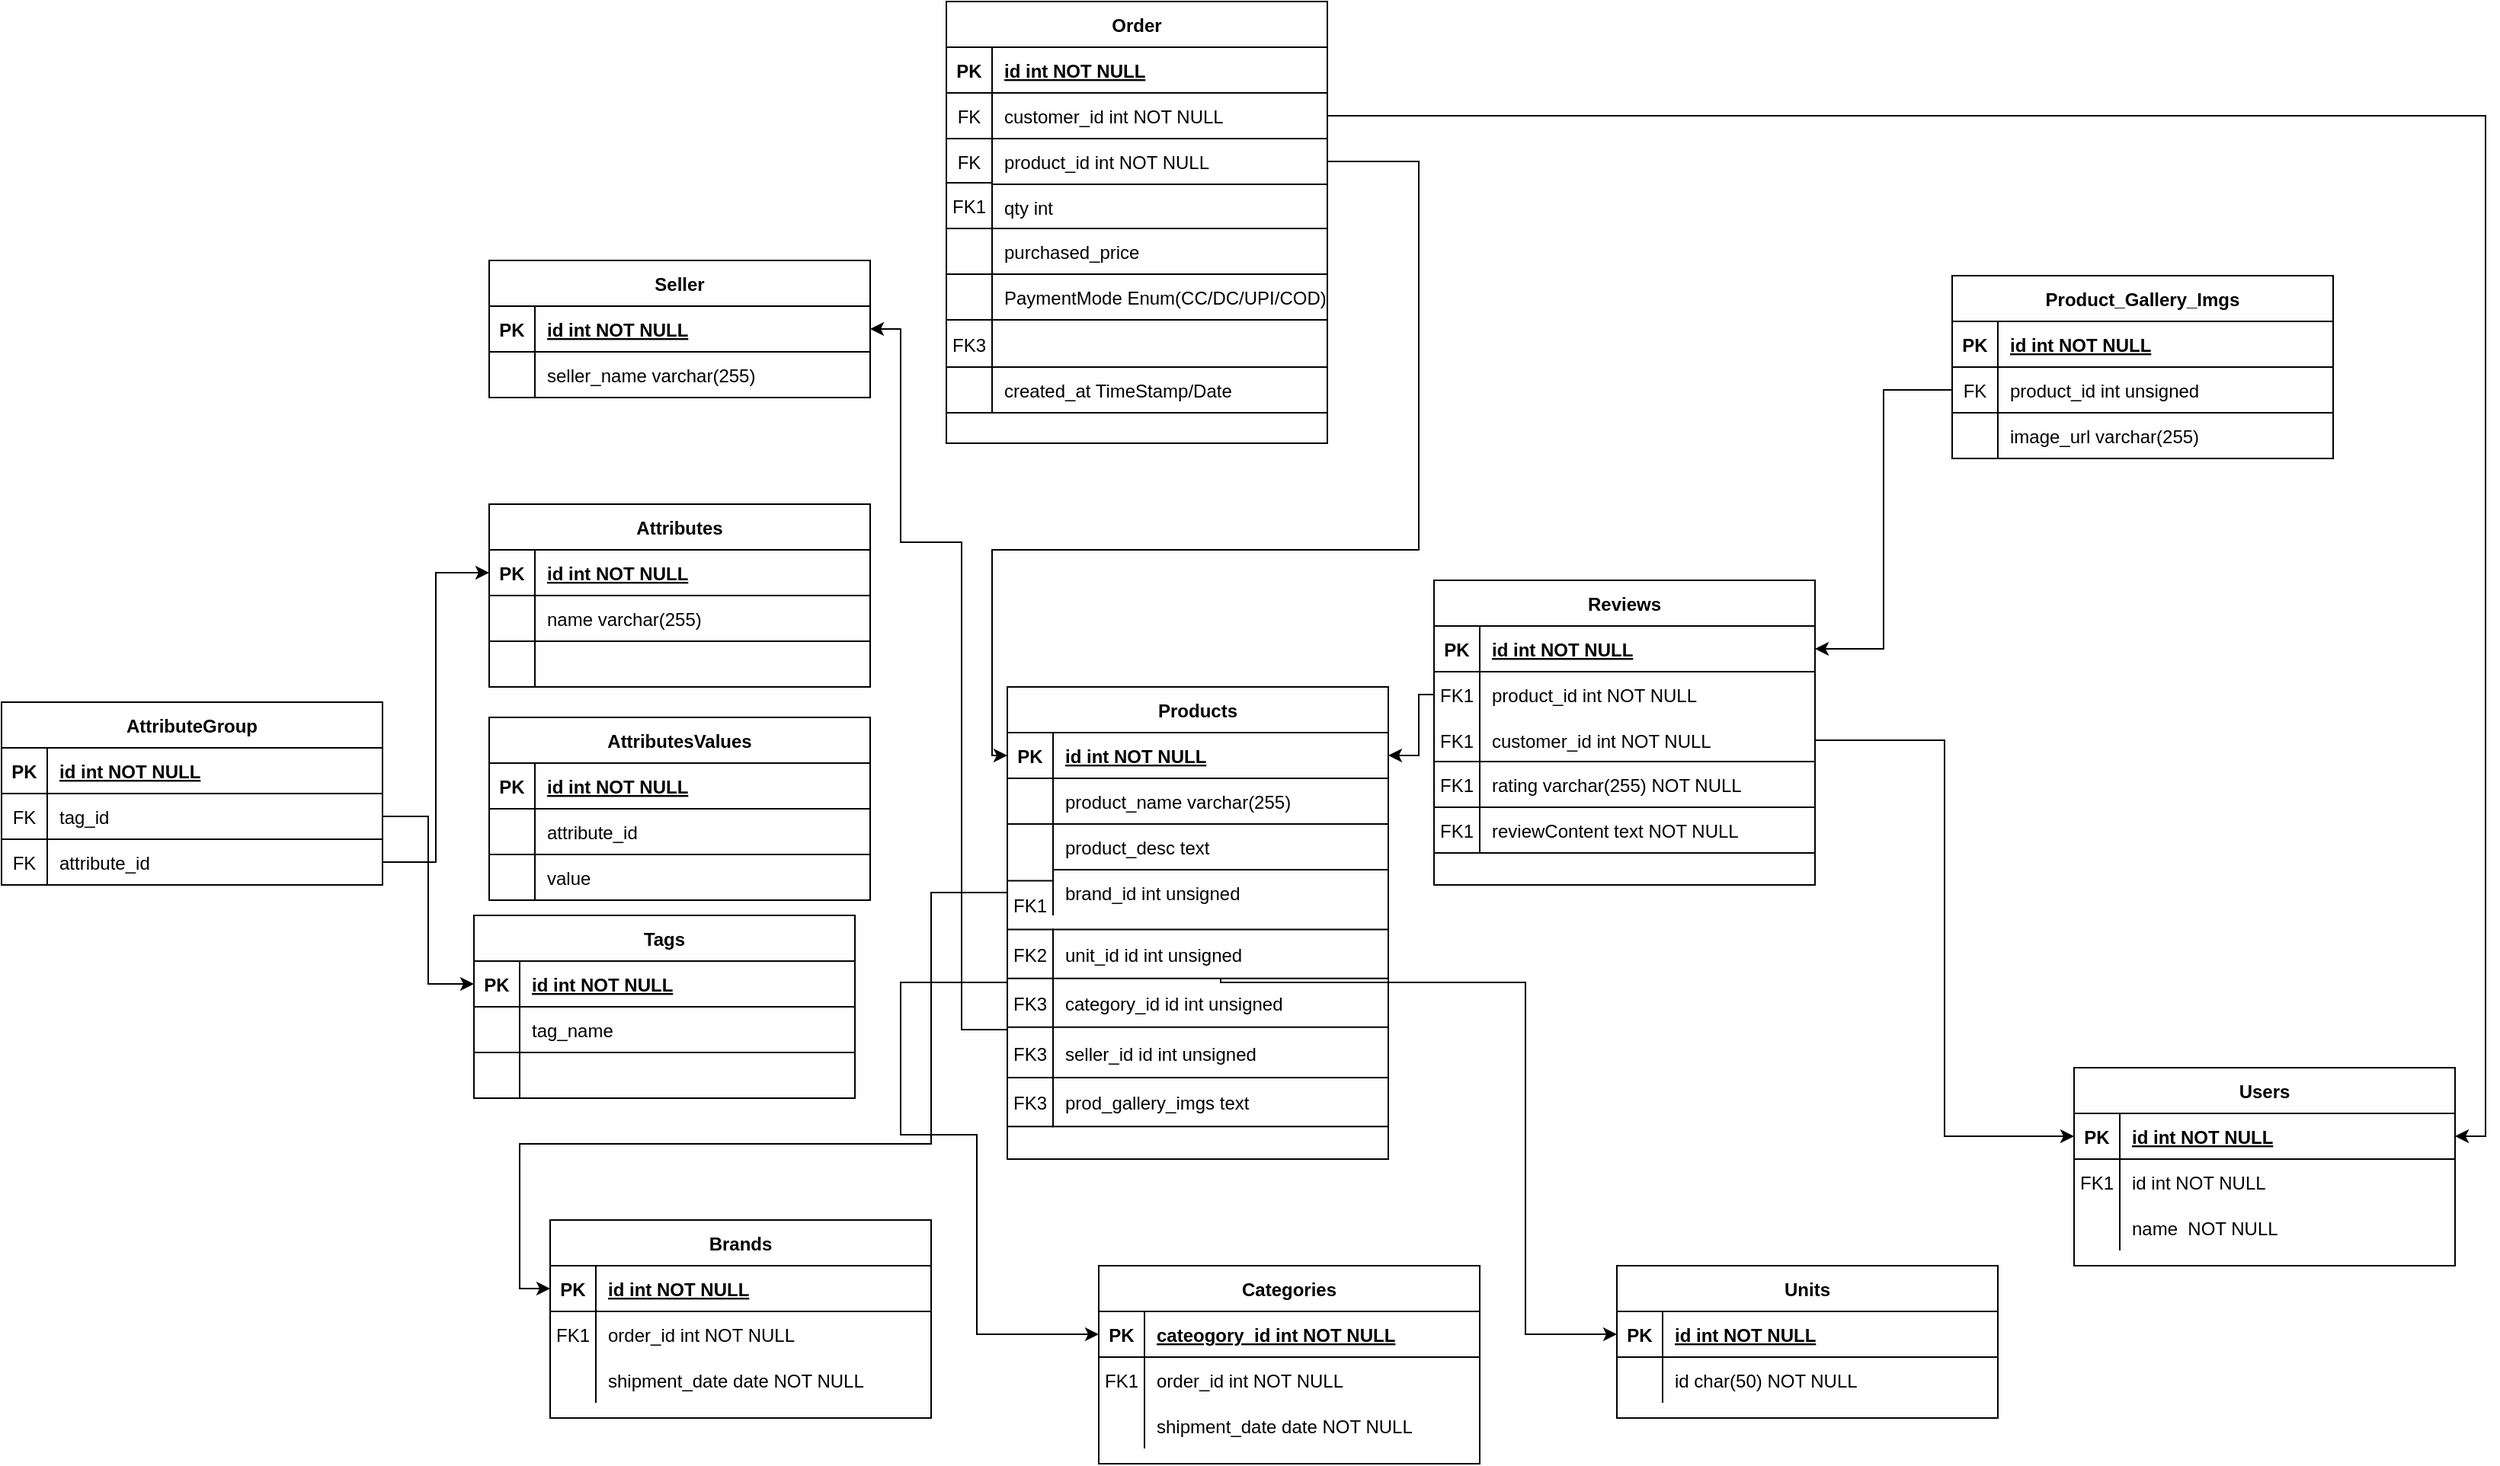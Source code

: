 <mxfile version="24.7.6">
  <diagram id="R2lEEEUBdFMjLlhIrx00" name="Page-1">
    <mxGraphModel dx="2213" dy="1657" grid="1" gridSize="10" guides="1" tooltips="1" connect="1" arrows="1" fold="1" page="1" pageScale="1" pageWidth="850" pageHeight="1100" math="0" shadow="0" extFonts="Permanent Marker^https://fonts.googleapis.com/css?family=Permanent+Marker">
      <root>
        <mxCell id="0" />
        <mxCell id="1" parent="0" />
        <mxCell id="C-vyLk0tnHw3VtMMgP7b-13" value="Brands" style="shape=table;startSize=30;container=1;collapsible=1;childLayout=tableLayout;fixedRows=1;rowLines=0;fontStyle=1;align=center;resizeLast=1;" parent="1" vertex="1">
          <mxGeometry x="70" y="310" width="250" height="130" as="geometry" />
        </mxCell>
        <mxCell id="C-vyLk0tnHw3VtMMgP7b-14" value="" style="shape=partialRectangle;collapsible=0;dropTarget=0;pointerEvents=0;fillColor=none;points=[[0,0.5],[1,0.5]];portConstraint=eastwest;top=0;left=0;right=0;bottom=1;" parent="C-vyLk0tnHw3VtMMgP7b-13" vertex="1">
          <mxGeometry y="30" width="250" height="30" as="geometry" />
        </mxCell>
        <mxCell id="C-vyLk0tnHw3VtMMgP7b-15" value="PK" style="shape=partialRectangle;overflow=hidden;connectable=0;fillColor=none;top=0;left=0;bottom=0;right=0;fontStyle=1;" parent="C-vyLk0tnHw3VtMMgP7b-14" vertex="1">
          <mxGeometry width="30" height="30" as="geometry">
            <mxRectangle width="30" height="30" as="alternateBounds" />
          </mxGeometry>
        </mxCell>
        <mxCell id="C-vyLk0tnHw3VtMMgP7b-16" value="id int NOT NULL " style="shape=partialRectangle;overflow=hidden;connectable=0;fillColor=none;top=0;left=0;bottom=0;right=0;align=left;spacingLeft=6;fontStyle=5;" parent="C-vyLk0tnHw3VtMMgP7b-14" vertex="1">
          <mxGeometry x="30" width="220" height="30" as="geometry">
            <mxRectangle width="220" height="30" as="alternateBounds" />
          </mxGeometry>
        </mxCell>
        <mxCell id="C-vyLk0tnHw3VtMMgP7b-17" value="" style="shape=partialRectangle;collapsible=0;dropTarget=0;pointerEvents=0;fillColor=none;points=[[0,0.5],[1,0.5]];portConstraint=eastwest;top=0;left=0;right=0;bottom=0;" parent="C-vyLk0tnHw3VtMMgP7b-13" vertex="1">
          <mxGeometry y="60" width="250" height="30" as="geometry" />
        </mxCell>
        <mxCell id="C-vyLk0tnHw3VtMMgP7b-18" value="FK1" style="shape=partialRectangle;overflow=hidden;connectable=0;fillColor=none;top=0;left=0;bottom=0;right=0;" parent="C-vyLk0tnHw3VtMMgP7b-17" vertex="1">
          <mxGeometry width="30" height="30" as="geometry">
            <mxRectangle width="30" height="30" as="alternateBounds" />
          </mxGeometry>
        </mxCell>
        <mxCell id="C-vyLk0tnHw3VtMMgP7b-19" value="order_id int NOT NULL" style="shape=partialRectangle;overflow=hidden;connectable=0;fillColor=none;top=0;left=0;bottom=0;right=0;align=left;spacingLeft=6;" parent="C-vyLk0tnHw3VtMMgP7b-17" vertex="1">
          <mxGeometry x="30" width="220" height="30" as="geometry">
            <mxRectangle width="220" height="30" as="alternateBounds" />
          </mxGeometry>
        </mxCell>
        <mxCell id="C-vyLk0tnHw3VtMMgP7b-20" value="" style="shape=partialRectangle;collapsible=0;dropTarget=0;pointerEvents=0;fillColor=none;points=[[0,0.5],[1,0.5]];portConstraint=eastwest;top=0;left=0;right=0;bottom=0;" parent="C-vyLk0tnHw3VtMMgP7b-13" vertex="1">
          <mxGeometry y="90" width="250" height="30" as="geometry" />
        </mxCell>
        <mxCell id="C-vyLk0tnHw3VtMMgP7b-21" value="" style="shape=partialRectangle;overflow=hidden;connectable=0;fillColor=none;top=0;left=0;bottom=0;right=0;" parent="C-vyLk0tnHw3VtMMgP7b-20" vertex="1">
          <mxGeometry width="30" height="30" as="geometry">
            <mxRectangle width="30" height="30" as="alternateBounds" />
          </mxGeometry>
        </mxCell>
        <mxCell id="C-vyLk0tnHw3VtMMgP7b-22" value="shipment_date date NOT NULL" style="shape=partialRectangle;overflow=hidden;connectable=0;fillColor=none;top=0;left=0;bottom=0;right=0;align=left;spacingLeft=6;" parent="C-vyLk0tnHw3VtMMgP7b-20" vertex="1">
          <mxGeometry x="30" width="220" height="30" as="geometry">
            <mxRectangle width="220" height="30" as="alternateBounds" />
          </mxGeometry>
        </mxCell>
        <mxCell id="C-vyLk0tnHw3VtMMgP7b-23" value="Units" style="shape=table;startSize=30;container=1;collapsible=1;childLayout=tableLayout;fixedRows=1;rowLines=0;fontStyle=1;align=center;resizeLast=1;" parent="1" vertex="1">
          <mxGeometry x="770" y="340" width="250" height="100" as="geometry" />
        </mxCell>
        <mxCell id="C-vyLk0tnHw3VtMMgP7b-24" value="" style="shape=partialRectangle;collapsible=0;dropTarget=0;pointerEvents=0;fillColor=none;points=[[0,0.5],[1,0.5]];portConstraint=eastwest;top=0;left=0;right=0;bottom=1;" parent="C-vyLk0tnHw3VtMMgP7b-23" vertex="1">
          <mxGeometry y="30" width="250" height="30" as="geometry" />
        </mxCell>
        <mxCell id="C-vyLk0tnHw3VtMMgP7b-25" value="PK" style="shape=partialRectangle;overflow=hidden;connectable=0;fillColor=none;top=0;left=0;bottom=0;right=0;fontStyle=1;" parent="C-vyLk0tnHw3VtMMgP7b-24" vertex="1">
          <mxGeometry width="30" height="30" as="geometry">
            <mxRectangle width="30" height="30" as="alternateBounds" />
          </mxGeometry>
        </mxCell>
        <mxCell id="C-vyLk0tnHw3VtMMgP7b-26" value="id int NOT NULL " style="shape=partialRectangle;overflow=hidden;connectable=0;fillColor=none;top=0;left=0;bottom=0;right=0;align=left;spacingLeft=6;fontStyle=5;" parent="C-vyLk0tnHw3VtMMgP7b-24" vertex="1">
          <mxGeometry x="30" width="220" height="30" as="geometry">
            <mxRectangle width="220" height="30" as="alternateBounds" />
          </mxGeometry>
        </mxCell>
        <mxCell id="C-vyLk0tnHw3VtMMgP7b-27" value="" style="shape=partialRectangle;collapsible=0;dropTarget=0;pointerEvents=0;fillColor=none;points=[[0,0.5],[1,0.5]];portConstraint=eastwest;top=0;left=0;right=0;bottom=0;" parent="C-vyLk0tnHw3VtMMgP7b-23" vertex="1">
          <mxGeometry y="60" width="250" height="30" as="geometry" />
        </mxCell>
        <mxCell id="C-vyLk0tnHw3VtMMgP7b-28" value="" style="shape=partialRectangle;overflow=hidden;connectable=0;fillColor=none;top=0;left=0;bottom=0;right=0;" parent="C-vyLk0tnHw3VtMMgP7b-27" vertex="1">
          <mxGeometry width="30" height="30" as="geometry">
            <mxRectangle width="30" height="30" as="alternateBounds" />
          </mxGeometry>
        </mxCell>
        <mxCell id="C-vyLk0tnHw3VtMMgP7b-29" value="id char(50) NOT NULL" style="shape=partialRectangle;overflow=hidden;connectable=0;fillColor=none;top=0;left=0;bottom=0;right=0;align=left;spacingLeft=6;" parent="C-vyLk0tnHw3VtMMgP7b-27" vertex="1">
          <mxGeometry x="30" width="220" height="30" as="geometry">
            <mxRectangle width="220" height="30" as="alternateBounds" />
          </mxGeometry>
        </mxCell>
        <mxCell id="VkYsqImHZX3zR1S9aV2n-1" value="Categories" style="shape=table;startSize=30;container=1;collapsible=1;childLayout=tableLayout;fixedRows=1;rowLines=0;fontStyle=1;align=center;resizeLast=1;" parent="1" vertex="1">
          <mxGeometry x="430" y="340" width="250" height="130" as="geometry" />
        </mxCell>
        <mxCell id="VkYsqImHZX3zR1S9aV2n-2" value="" style="shape=partialRectangle;collapsible=0;dropTarget=0;pointerEvents=0;fillColor=none;points=[[0,0.5],[1,0.5]];portConstraint=eastwest;top=0;left=0;right=0;bottom=1;" parent="VkYsqImHZX3zR1S9aV2n-1" vertex="1">
          <mxGeometry y="30" width="250" height="30" as="geometry" />
        </mxCell>
        <mxCell id="VkYsqImHZX3zR1S9aV2n-3" value="PK" style="shape=partialRectangle;overflow=hidden;connectable=0;fillColor=none;top=0;left=0;bottom=0;right=0;fontStyle=1;" parent="VkYsqImHZX3zR1S9aV2n-2" vertex="1">
          <mxGeometry width="30" height="30" as="geometry">
            <mxRectangle width="30" height="30" as="alternateBounds" />
          </mxGeometry>
        </mxCell>
        <mxCell id="VkYsqImHZX3zR1S9aV2n-4" value="cateogory_id int NOT NULL " style="shape=partialRectangle;overflow=hidden;connectable=0;fillColor=none;top=0;left=0;bottom=0;right=0;align=left;spacingLeft=6;fontStyle=5;" parent="VkYsqImHZX3zR1S9aV2n-2" vertex="1">
          <mxGeometry x="30" width="220" height="30" as="geometry">
            <mxRectangle width="220" height="30" as="alternateBounds" />
          </mxGeometry>
        </mxCell>
        <mxCell id="VkYsqImHZX3zR1S9aV2n-5" value="" style="shape=partialRectangle;collapsible=0;dropTarget=0;pointerEvents=0;fillColor=none;points=[[0,0.5],[1,0.5]];portConstraint=eastwest;top=0;left=0;right=0;bottom=0;" parent="VkYsqImHZX3zR1S9aV2n-1" vertex="1">
          <mxGeometry y="60" width="250" height="30" as="geometry" />
        </mxCell>
        <mxCell id="VkYsqImHZX3zR1S9aV2n-6" value="FK1" style="shape=partialRectangle;overflow=hidden;connectable=0;fillColor=none;top=0;left=0;bottom=0;right=0;" parent="VkYsqImHZX3zR1S9aV2n-5" vertex="1">
          <mxGeometry width="30" height="30" as="geometry">
            <mxRectangle width="30" height="30" as="alternateBounds" />
          </mxGeometry>
        </mxCell>
        <mxCell id="VkYsqImHZX3zR1S9aV2n-7" value="order_id int NOT NULL" style="shape=partialRectangle;overflow=hidden;connectable=0;fillColor=none;top=0;left=0;bottom=0;right=0;align=left;spacingLeft=6;" parent="VkYsqImHZX3zR1S9aV2n-5" vertex="1">
          <mxGeometry x="30" width="220" height="30" as="geometry">
            <mxRectangle width="220" height="30" as="alternateBounds" />
          </mxGeometry>
        </mxCell>
        <mxCell id="VkYsqImHZX3zR1S9aV2n-8" value="" style="shape=partialRectangle;collapsible=0;dropTarget=0;pointerEvents=0;fillColor=none;points=[[0,0.5],[1,0.5]];portConstraint=eastwest;top=0;left=0;right=0;bottom=0;" parent="VkYsqImHZX3zR1S9aV2n-1" vertex="1">
          <mxGeometry y="90" width="250" height="30" as="geometry" />
        </mxCell>
        <mxCell id="VkYsqImHZX3zR1S9aV2n-9" value="" style="shape=partialRectangle;overflow=hidden;connectable=0;fillColor=none;top=0;left=0;bottom=0;right=0;" parent="VkYsqImHZX3zR1S9aV2n-8" vertex="1">
          <mxGeometry width="30" height="30" as="geometry">
            <mxRectangle width="30" height="30" as="alternateBounds" />
          </mxGeometry>
        </mxCell>
        <mxCell id="VkYsqImHZX3zR1S9aV2n-10" value="shipment_date date NOT NULL" style="shape=partialRectangle;overflow=hidden;connectable=0;fillColor=none;top=0;left=0;bottom=0;right=0;align=left;spacingLeft=6;" parent="VkYsqImHZX3zR1S9aV2n-8" vertex="1">
          <mxGeometry x="30" width="220" height="30" as="geometry">
            <mxRectangle width="220" height="30" as="alternateBounds" />
          </mxGeometry>
        </mxCell>
        <mxCell id="VkYsqImHZX3zR1S9aV2n-20" style="edgeStyle=orthogonalEdgeStyle;rounded=0;orthogonalLoop=1;jettySize=auto;html=1;entryX=0;entryY=0.5;entryDx=0;entryDy=0;" parent="1" source="C-vyLk0tnHw3VtMMgP7b-9" target="C-vyLk0tnHw3VtMMgP7b-14" edge="1">
          <mxGeometry relative="1" as="geometry">
            <Array as="points">
              <mxPoint x="320" y="95" />
              <mxPoint x="320" y="260" />
              <mxPoint x="50" y="260" />
              <mxPoint x="50" y="355" />
            </Array>
          </mxGeometry>
        </mxCell>
        <mxCell id="VkYsqImHZX3zR1S9aV2n-21" style="edgeStyle=orthogonalEdgeStyle;rounded=0;orthogonalLoop=1;jettySize=auto;html=1;entryX=0;entryY=0.5;entryDx=0;entryDy=0;" parent="1" source="VkYsqImHZX3zR1S9aV2n-11" target="C-vyLk0tnHw3VtMMgP7b-24" edge="1">
          <mxGeometry relative="1" as="geometry">
            <Array as="points">
              <mxPoint x="710" y="154" />
              <mxPoint x="710" y="385" />
            </Array>
          </mxGeometry>
        </mxCell>
        <mxCell id="VkYsqImHZX3zR1S9aV2n-24" value="" style="group" parent="1" vertex="1" connectable="0">
          <mxGeometry x="370" y="-40" width="250" height="310" as="geometry" />
        </mxCell>
        <mxCell id="VkYsqImHZX3zR1S9aV2n-25" value="" style="group" parent="VkYsqImHZX3zR1S9aV2n-24" vertex="1" connectable="0">
          <mxGeometry width="250" height="310" as="geometry" />
        </mxCell>
        <mxCell id="VkYsqImHZX3zR1S9aV2n-19" value="" style="group" parent="VkYsqImHZX3zR1S9aV2n-25" vertex="1" connectable="0">
          <mxGeometry width="250" height="310" as="geometry" />
        </mxCell>
        <mxCell id="VkYsqImHZX3zR1S9aV2n-11" value="unit_id id int unsigned" style="shape=partialRectangle;overflow=hidden;connectable=1;fillColor=none;top=1;left=1;bottom=1;right=0;align=left;spacingLeft=6;labelBorderColor=none;" parent="VkYsqImHZX3zR1S9aV2n-19" vertex="1">
          <mxGeometry x="30" y="159.276" width="220" height="32.069" as="geometry">
            <mxRectangle width="220" height="30" as="alternateBounds" />
          </mxGeometry>
        </mxCell>
        <mxCell id="VkYsqImHZX3zR1S9aV2n-12" value="FK1" style="shape=partialRectangle;overflow=hidden;connectable=0;fillColor=none;top=1;left=0;bottom=0;right=0;" parent="VkYsqImHZX3zR1S9aV2n-19" vertex="1">
          <mxGeometry y="127.207" width="30" height="32.069" as="geometry">
            <mxRectangle width="30" height="30" as="alternateBounds" />
          </mxGeometry>
        </mxCell>
        <mxCell id="VkYsqImHZX3zR1S9aV2n-18" value="FK2" style="shape=partialRectangle;overflow=hidden;connectable=0;fillColor=none;top=1;left=0;bottom=1;right=0;" parent="VkYsqImHZX3zR1S9aV2n-19" vertex="1">
          <mxGeometry y="159.276" width="30" height="32.069" as="geometry">
            <mxRectangle width="30" height="30" as="alternateBounds" />
          </mxGeometry>
        </mxCell>
        <mxCell id="klve59LVpFGcTII6Jys7-24" value="" style="group" parent="VkYsqImHZX3zR1S9aV2n-19" vertex="1" connectable="0">
          <mxGeometry width="250" height="310" as="geometry" />
        </mxCell>
        <mxCell id="klve59LVpFGcTII6Jys7-22" value="seller_id id int unsigned" style="shape=partialRectangle;overflow=hidden;connectable=1;fillColor=none;top=0;left=1;bottom=1;right=0;align=left;spacingLeft=6;labelBorderColor=none;" parent="klve59LVpFGcTII6Jys7-24" vertex="1">
          <mxGeometry x="30" y="224.483" width="220" height="32.069" as="geometry">
            <mxRectangle width="220" height="30" as="alternateBounds" />
          </mxGeometry>
        </mxCell>
        <mxCell id="klve59LVpFGcTII6Jys7-23" value="FK3" style="shape=partialRectangle;overflow=hidden;connectable=1;fillColor=none;top=0;left=0;bottom=1;right=0;" parent="klve59LVpFGcTII6Jys7-24" vertex="1">
          <mxGeometry y="224.483" width="30" height="32.069" as="geometry">
            <mxRectangle width="30" height="30" as="alternateBounds" />
          </mxGeometry>
        </mxCell>
        <mxCell id="klve59LVpFGcTII6Jys7-29" value="" style="group" parent="klve59LVpFGcTII6Jys7-24" vertex="1" connectable="0">
          <mxGeometry width="250" height="310" as="geometry" />
        </mxCell>
        <mxCell id="C-vyLk0tnHw3VtMMgP7b-2" value="Products" style="shape=table;startSize=30;container=1;collapsible=1;childLayout=tableLayout;fixedRows=1;rowLines=0;fontStyle=1;align=center;resizeLast=1;" parent="klve59LVpFGcTII6Jys7-29" vertex="1">
          <mxGeometry width="250" height="310" as="geometry" />
        </mxCell>
        <mxCell id="C-vyLk0tnHw3VtMMgP7b-3" value="" style="shape=partialRectangle;collapsible=0;dropTarget=0;pointerEvents=0;fillColor=none;points=[[0,0.5],[1,0.5]];portConstraint=eastwest;top=0;left=0;right=0;bottom=1;" parent="C-vyLk0tnHw3VtMMgP7b-2" vertex="1">
          <mxGeometry y="30" width="250" height="30" as="geometry" />
        </mxCell>
        <mxCell id="C-vyLk0tnHw3VtMMgP7b-4" value="PK" style="shape=partialRectangle;overflow=hidden;connectable=0;fillColor=none;top=0;left=0;bottom=0;right=0;fontStyle=1;" parent="C-vyLk0tnHw3VtMMgP7b-3" vertex="1">
          <mxGeometry width="30" height="30" as="geometry">
            <mxRectangle width="30" height="30" as="alternateBounds" />
          </mxGeometry>
        </mxCell>
        <mxCell id="C-vyLk0tnHw3VtMMgP7b-5" value="id int NOT NULL " style="shape=partialRectangle;overflow=hidden;connectable=0;fillColor=none;top=0;left=0;bottom=0;right=0;align=left;spacingLeft=6;fontStyle=5;" parent="C-vyLk0tnHw3VtMMgP7b-3" vertex="1">
          <mxGeometry x="30" width="220" height="30" as="geometry">
            <mxRectangle width="220" height="30" as="alternateBounds" />
          </mxGeometry>
        </mxCell>
        <mxCell id="C-vyLk0tnHw3VtMMgP7b-6" value="" style="shape=partialRectangle;collapsible=0;dropTarget=0;pointerEvents=0;fillColor=none;points=[[0,0.5],[1,0.5]];portConstraint=eastwest;top=0;left=0;right=0;bottom=0;" parent="C-vyLk0tnHw3VtMMgP7b-2" vertex="1">
          <mxGeometry y="60" width="250" height="30" as="geometry" />
        </mxCell>
        <mxCell id="C-vyLk0tnHw3VtMMgP7b-7" value="" style="shape=partialRectangle;overflow=hidden;connectable=0;fillColor=none;top=0;left=0;bottom=0;right=0;" parent="C-vyLk0tnHw3VtMMgP7b-6" vertex="1">
          <mxGeometry width="30" height="30" as="geometry">
            <mxRectangle width="30" height="30" as="alternateBounds" />
          </mxGeometry>
        </mxCell>
        <mxCell id="C-vyLk0tnHw3VtMMgP7b-8" value="product_name varchar(255)" style="shape=partialRectangle;overflow=hidden;connectable=0;fillColor=none;top=0;left=0;bottom=0;right=0;align=left;spacingLeft=6;" parent="C-vyLk0tnHw3VtMMgP7b-6" vertex="1">
          <mxGeometry x="30" width="220" height="30" as="geometry">
            <mxRectangle width="220" height="30" as="alternateBounds" />
          </mxGeometry>
        </mxCell>
        <mxCell id="VkYsqImHZX3zR1S9aV2n-15" value="" style="shape=partialRectangle;collapsible=0;dropTarget=0;pointerEvents=0;fillColor=none;points=[[0,0.5],[1,0.5]];portConstraint=eastwest;top=0;left=0;right=0;bottom=0;" parent="C-vyLk0tnHw3VtMMgP7b-2" vertex="1">
          <mxGeometry y="90" width="250" height="30" as="geometry" />
        </mxCell>
        <mxCell id="VkYsqImHZX3zR1S9aV2n-16" value="" style="shape=partialRectangle;overflow=hidden;connectable=0;fillColor=none;top=1;left=0;bottom=0;right=0;" parent="VkYsqImHZX3zR1S9aV2n-15" vertex="1">
          <mxGeometry width="30" height="30" as="geometry">
            <mxRectangle width="30" height="30" as="alternateBounds" />
          </mxGeometry>
        </mxCell>
        <mxCell id="VkYsqImHZX3zR1S9aV2n-17" value="product_desc text" style="shape=partialRectangle;overflow=hidden;connectable=0;fillColor=none;top=1;left=0;bottom=0;right=0;align=left;spacingLeft=6;" parent="VkYsqImHZX3zR1S9aV2n-15" vertex="1">
          <mxGeometry x="30" width="220" height="30" as="geometry">
            <mxRectangle width="220" height="30" as="alternateBounds" />
          </mxGeometry>
        </mxCell>
        <mxCell id="C-vyLk0tnHw3VtMMgP7b-9" value="" style="shape=partialRectangle;collapsible=0;dropTarget=0;pointerEvents=0;fillColor=none;points=[[0,0.5],[1,0.5]];portConstraint=eastwest;top=0;left=0;right=0;bottom=0;" parent="C-vyLk0tnHw3VtMMgP7b-2" vertex="1">
          <mxGeometry y="120" width="250" height="30" as="geometry" />
        </mxCell>
        <mxCell id="C-vyLk0tnHw3VtMMgP7b-10" value="" style="shape=partialRectangle;overflow=hidden;connectable=0;fillColor=none;top=0;left=0;bottom=0;right=0;" parent="C-vyLk0tnHw3VtMMgP7b-9" vertex="1">
          <mxGeometry width="30" height="30" as="geometry">
            <mxRectangle width="30" height="30" as="alternateBounds" />
          </mxGeometry>
        </mxCell>
        <mxCell id="C-vyLk0tnHw3VtMMgP7b-11" value="brand_id int unsigned" style="shape=partialRectangle;overflow=hidden;connectable=0;fillColor=none;top=1;left=0;bottom=0;right=0;align=left;spacingLeft=6;" parent="C-vyLk0tnHw3VtMMgP7b-9" vertex="1">
          <mxGeometry x="30" width="220" height="30" as="geometry">
            <mxRectangle width="220" height="30" as="alternateBounds" />
          </mxGeometry>
        </mxCell>
        <mxCell id="klve59LVpFGcTII6Jys7-27" value="prod_gallery_imgs text" style="shape=partialRectangle;overflow=hidden;connectable=1;fillColor=none;top=0;left=1;bottom=1;right=0;align=left;spacingLeft=6;labelBorderColor=none;" parent="klve59LVpFGcTII6Jys7-29" vertex="1">
          <mxGeometry x="30" y="256.552" width="220" height="32.069" as="geometry">
            <mxRectangle width="220" height="30" as="alternateBounds" />
          </mxGeometry>
        </mxCell>
        <mxCell id="klve59LVpFGcTII6Jys7-28" value="FK3" style="shape=partialRectangle;overflow=hidden;connectable=1;fillColor=none;top=0;left=0;bottom=1;right=0;" parent="klve59LVpFGcTII6Jys7-29" vertex="1">
          <mxGeometry y="256.552" width="30" height="32.069" as="geometry">
            <mxRectangle width="30" height="30" as="alternateBounds" />
          </mxGeometry>
        </mxCell>
        <mxCell id="VkYsqImHZX3zR1S9aV2n-22" value="category_id id int unsigned" style="shape=partialRectangle;overflow=hidden;connectable=1;fillColor=none;top=0;left=1;bottom=1;right=0;align=left;spacingLeft=6;labelBorderColor=none;" parent="VkYsqImHZX3zR1S9aV2n-25" vertex="1">
          <mxGeometry x="30" y="191.345" width="220" height="32.069" as="geometry">
            <mxRectangle width="220" height="30" as="alternateBounds" />
          </mxGeometry>
        </mxCell>
        <mxCell id="VkYsqImHZX3zR1S9aV2n-23" value="FK3" style="shape=partialRectangle;overflow=hidden;connectable=1;fillColor=none;top=0;left=0;bottom=1;right=0;" parent="VkYsqImHZX3zR1S9aV2n-25" vertex="1">
          <mxGeometry y="191.345" width="30" height="32.069" as="geometry">
            <mxRectangle width="30" height="30" as="alternateBounds" />
          </mxGeometry>
        </mxCell>
        <mxCell id="VkYsqImHZX3zR1S9aV2n-26" style="edgeStyle=orthogonalEdgeStyle;rounded=0;orthogonalLoop=1;jettySize=auto;html=1;entryX=0;entryY=0.5;entryDx=0;entryDy=0;" parent="1" source="VkYsqImHZX3zR1S9aV2n-23" target="VkYsqImHZX3zR1S9aV2n-2" edge="1">
          <mxGeometry relative="1" as="geometry">
            <Array as="points">
              <mxPoint x="300" y="154" />
              <mxPoint x="300" y="254" />
              <mxPoint x="350" y="254" />
              <mxPoint x="350" y="385" />
            </Array>
          </mxGeometry>
        </mxCell>
        <mxCell id="z2yPPeF7bbDRtPcRpVXs-11" value="Users" style="shape=table;startSize=30;container=1;collapsible=1;childLayout=tableLayout;fixedRows=1;rowLines=0;fontStyle=1;align=center;resizeLast=1;" parent="1" vertex="1">
          <mxGeometry x="1070" y="210" width="250" height="130" as="geometry" />
        </mxCell>
        <mxCell id="z2yPPeF7bbDRtPcRpVXs-12" value="" style="shape=partialRectangle;collapsible=0;dropTarget=0;pointerEvents=0;fillColor=none;points=[[0,0.5],[1,0.5]];portConstraint=eastwest;top=0;left=0;right=0;bottom=1;" parent="z2yPPeF7bbDRtPcRpVXs-11" vertex="1">
          <mxGeometry y="30" width="250" height="30" as="geometry" />
        </mxCell>
        <mxCell id="z2yPPeF7bbDRtPcRpVXs-13" value="PK" style="shape=partialRectangle;overflow=hidden;connectable=0;fillColor=none;top=0;left=0;bottom=0;right=0;fontStyle=1;" parent="z2yPPeF7bbDRtPcRpVXs-12" vertex="1">
          <mxGeometry width="30" height="30" as="geometry">
            <mxRectangle width="30" height="30" as="alternateBounds" />
          </mxGeometry>
        </mxCell>
        <mxCell id="z2yPPeF7bbDRtPcRpVXs-14" value="id int NOT NULL " style="shape=partialRectangle;overflow=hidden;connectable=0;fillColor=none;top=0;left=0;bottom=0;right=0;align=left;spacingLeft=6;fontStyle=5;" parent="z2yPPeF7bbDRtPcRpVXs-12" vertex="1">
          <mxGeometry x="30" width="220" height="30" as="geometry">
            <mxRectangle width="220" height="30" as="alternateBounds" />
          </mxGeometry>
        </mxCell>
        <mxCell id="z2yPPeF7bbDRtPcRpVXs-15" value="" style="shape=partialRectangle;collapsible=0;dropTarget=0;pointerEvents=0;fillColor=none;points=[[0,0.5],[1,0.5]];portConstraint=eastwest;top=0;left=0;right=0;bottom=0;" parent="z2yPPeF7bbDRtPcRpVXs-11" vertex="1">
          <mxGeometry y="60" width="250" height="30" as="geometry" />
        </mxCell>
        <mxCell id="z2yPPeF7bbDRtPcRpVXs-16" value="FK1" style="shape=partialRectangle;overflow=hidden;connectable=0;fillColor=none;top=0;left=0;bottom=0;right=0;" parent="z2yPPeF7bbDRtPcRpVXs-15" vertex="1">
          <mxGeometry width="30" height="30" as="geometry">
            <mxRectangle width="30" height="30" as="alternateBounds" />
          </mxGeometry>
        </mxCell>
        <mxCell id="z2yPPeF7bbDRtPcRpVXs-17" value="id int NOT NULL" style="shape=partialRectangle;overflow=hidden;connectable=0;fillColor=none;top=0;left=0;bottom=0;right=0;align=left;spacingLeft=6;" parent="z2yPPeF7bbDRtPcRpVXs-15" vertex="1">
          <mxGeometry x="30" width="220" height="30" as="geometry">
            <mxRectangle width="220" height="30" as="alternateBounds" />
          </mxGeometry>
        </mxCell>
        <mxCell id="z2yPPeF7bbDRtPcRpVXs-18" value="" style="shape=partialRectangle;collapsible=0;dropTarget=0;pointerEvents=0;fillColor=none;points=[[0,0.5],[1,0.5]];portConstraint=eastwest;top=0;left=0;right=0;bottom=0;" parent="z2yPPeF7bbDRtPcRpVXs-11" vertex="1">
          <mxGeometry y="90" width="250" height="30" as="geometry" />
        </mxCell>
        <mxCell id="z2yPPeF7bbDRtPcRpVXs-19" value="" style="shape=partialRectangle;overflow=hidden;connectable=0;fillColor=none;top=0;left=0;bottom=0;right=0;" parent="z2yPPeF7bbDRtPcRpVXs-18" vertex="1">
          <mxGeometry width="30" height="30" as="geometry">
            <mxRectangle width="30" height="30" as="alternateBounds" />
          </mxGeometry>
        </mxCell>
        <mxCell id="z2yPPeF7bbDRtPcRpVXs-20" value="name  NOT NULL" style="shape=partialRectangle;overflow=hidden;connectable=0;fillColor=none;top=0;left=0;bottom=0;right=0;align=left;spacingLeft=6;" parent="z2yPPeF7bbDRtPcRpVXs-18" vertex="1">
          <mxGeometry x="30" width="220" height="30" as="geometry">
            <mxRectangle width="220" height="30" as="alternateBounds" />
          </mxGeometry>
        </mxCell>
        <mxCell id="z2yPPeF7bbDRtPcRpVXs-22" style="edgeStyle=orthogonalEdgeStyle;rounded=0;orthogonalLoop=1;jettySize=auto;html=1;" parent="1" source="z2yPPeF7bbDRtPcRpVXs-8" target="z2yPPeF7bbDRtPcRpVXs-12" edge="1">
          <mxGeometry relative="1" as="geometry" />
        </mxCell>
        <mxCell id="z2yPPeF7bbDRtPcRpVXs-23" style="edgeStyle=orthogonalEdgeStyle;rounded=0;orthogonalLoop=1;jettySize=auto;html=1;" parent="1" source="z2yPPeF7bbDRtPcRpVXs-5" target="C-vyLk0tnHw3VtMMgP7b-3" edge="1">
          <mxGeometry relative="1" as="geometry">
            <Array as="points">
              <mxPoint x="640" y="-35" />
              <mxPoint x="640" y="5" />
            </Array>
          </mxGeometry>
        </mxCell>
        <mxCell id="z2yPPeF7bbDRtPcRpVXs-39" value="" style="group" parent="1" vertex="1" connectable="0">
          <mxGeometry x="650" y="-110" width="250" height="200" as="geometry" />
        </mxCell>
        <mxCell id="z2yPPeF7bbDRtPcRpVXs-1" value="Reviews" style="shape=table;startSize=30;container=1;collapsible=1;childLayout=tableLayout;fixedRows=1;rowLines=0;fontStyle=1;align=center;resizeLast=1;" parent="z2yPPeF7bbDRtPcRpVXs-39" vertex="1">
          <mxGeometry width="250" height="200" as="geometry" />
        </mxCell>
        <mxCell id="z2yPPeF7bbDRtPcRpVXs-2" value="" style="shape=partialRectangle;collapsible=0;dropTarget=0;pointerEvents=0;fillColor=none;points=[[0,0.5],[1,0.5]];portConstraint=eastwest;top=0;left=0;right=0;bottom=1;" parent="z2yPPeF7bbDRtPcRpVXs-1" vertex="1">
          <mxGeometry y="30" width="250" height="30" as="geometry" />
        </mxCell>
        <mxCell id="z2yPPeF7bbDRtPcRpVXs-3" value="PK" style="shape=partialRectangle;overflow=hidden;connectable=0;fillColor=none;top=0;left=0;bottom=0;right=0;fontStyle=1;" parent="z2yPPeF7bbDRtPcRpVXs-2" vertex="1">
          <mxGeometry width="30" height="30" as="geometry">
            <mxRectangle width="30" height="30" as="alternateBounds" />
          </mxGeometry>
        </mxCell>
        <mxCell id="z2yPPeF7bbDRtPcRpVXs-4" value="id int NOT NULL " style="shape=partialRectangle;overflow=hidden;connectable=0;fillColor=none;top=0;left=0;bottom=0;right=0;align=left;spacingLeft=6;fontStyle=5;" parent="z2yPPeF7bbDRtPcRpVXs-2" vertex="1">
          <mxGeometry x="30" width="220" height="30" as="geometry">
            <mxRectangle width="220" height="30" as="alternateBounds" />
          </mxGeometry>
        </mxCell>
        <mxCell id="z2yPPeF7bbDRtPcRpVXs-5" value="" style="shape=partialRectangle;collapsible=0;dropTarget=0;pointerEvents=0;fillColor=none;points=[[0,0.5],[1,0.5]];portConstraint=eastwest;top=0;left=0;right=0;bottom=0;" parent="z2yPPeF7bbDRtPcRpVXs-1" vertex="1">
          <mxGeometry y="60" width="250" height="30" as="geometry" />
        </mxCell>
        <mxCell id="z2yPPeF7bbDRtPcRpVXs-6" value="FK1" style="shape=partialRectangle;overflow=hidden;connectable=0;fillColor=none;top=0;left=0;bottom=0;right=0;" parent="z2yPPeF7bbDRtPcRpVXs-5" vertex="1">
          <mxGeometry width="30" height="30" as="geometry">
            <mxRectangle width="30" height="30" as="alternateBounds" />
          </mxGeometry>
        </mxCell>
        <mxCell id="z2yPPeF7bbDRtPcRpVXs-7" value="product_id int NOT NULL" style="shape=partialRectangle;overflow=hidden;connectable=0;fillColor=none;top=0;left=0;bottom=0;right=0;align=left;spacingLeft=6;" parent="z2yPPeF7bbDRtPcRpVXs-5" vertex="1">
          <mxGeometry x="30" width="220" height="30" as="geometry">
            <mxRectangle width="220" height="30" as="alternateBounds" />
          </mxGeometry>
        </mxCell>
        <mxCell id="z2yPPeF7bbDRtPcRpVXs-8" value="" style="shape=partialRectangle;collapsible=0;dropTarget=0;pointerEvents=0;fillColor=none;points=[[0,0.5],[1,0.5]];portConstraint=eastwest;top=0;left=0;right=0;bottom=0;" parent="z2yPPeF7bbDRtPcRpVXs-1" vertex="1">
          <mxGeometry y="90" width="250" height="30" as="geometry" />
        </mxCell>
        <mxCell id="z2yPPeF7bbDRtPcRpVXs-9" value="" style="shape=partialRectangle;overflow=hidden;connectable=0;fillColor=none;top=0;left=0;bottom=0;right=0;" parent="z2yPPeF7bbDRtPcRpVXs-8" vertex="1">
          <mxGeometry width="30" height="30" as="geometry">
            <mxRectangle width="30" height="30" as="alternateBounds" />
          </mxGeometry>
        </mxCell>
        <mxCell id="z2yPPeF7bbDRtPcRpVXs-10" value="customer_id int NOT NULL" style="shape=partialRectangle;overflow=hidden;connectable=0;fillColor=none;top=0;left=0;bottom=0;right=0;align=left;spacingLeft=6;" parent="z2yPPeF7bbDRtPcRpVXs-8" vertex="1">
          <mxGeometry x="30" width="220" height="30" as="geometry">
            <mxRectangle width="220" height="30" as="alternateBounds" />
          </mxGeometry>
        </mxCell>
        <mxCell id="z2yPPeF7bbDRtPcRpVXs-21" value="FK1" style="shape=partialRectangle;overflow=hidden;connectable=0;fillColor=none;top=0;left=0;bottom=0;right=0;" parent="z2yPPeF7bbDRtPcRpVXs-39" vertex="1">
          <mxGeometry y="90" width="30" height="30" as="geometry">
            <mxRectangle width="30" height="30" as="alternateBounds" />
          </mxGeometry>
        </mxCell>
        <mxCell id="z2yPPeF7bbDRtPcRpVXs-24" value="rating varchar(255) NOT NULL" style="shape=partialRectangle;overflow=hidden;connectable=0;fillColor=none;top=1;left=0;bottom=1;right=0;align=left;spacingLeft=6;" parent="z2yPPeF7bbDRtPcRpVXs-39" vertex="1">
          <mxGeometry x="30" y="119" width="220" height="30" as="geometry">
            <mxRectangle width="220" height="30" as="alternateBounds" />
          </mxGeometry>
        </mxCell>
        <mxCell id="z2yPPeF7bbDRtPcRpVXs-25" value="FK1" style="shape=partialRectangle;overflow=hidden;connectable=0;fillColor=none;top=1;left=0;bottom=1;right=1;" parent="z2yPPeF7bbDRtPcRpVXs-39" vertex="1">
          <mxGeometry y="119" width="30" height="30" as="geometry">
            <mxRectangle width="30" height="30" as="alternateBounds" />
          </mxGeometry>
        </mxCell>
        <mxCell id="z2yPPeF7bbDRtPcRpVXs-26" value="reviewContent text NOT NULL" style="shape=partialRectangle;overflow=hidden;connectable=0;fillColor=none;top=0;left=0;bottom=1;right=0;align=left;spacingLeft=6;" parent="z2yPPeF7bbDRtPcRpVXs-39" vertex="1">
          <mxGeometry x="30" y="149" width="220" height="30" as="geometry">
            <mxRectangle width="220" height="30" as="alternateBounds" />
          </mxGeometry>
        </mxCell>
        <mxCell id="z2yPPeF7bbDRtPcRpVXs-27" value="FK1" style="shape=partialRectangle;overflow=hidden;connectable=0;fillColor=none;top=0;left=0;bottom=1;right=1;" parent="z2yPPeF7bbDRtPcRpVXs-39" vertex="1">
          <mxGeometry y="149" width="30" height="30" as="geometry">
            <mxRectangle width="30" height="30" as="alternateBounds" />
          </mxGeometry>
        </mxCell>
        <mxCell id="klve59LVpFGcTII6Jys7-1" value="" style="group" parent="1" vertex="1" connectable="0">
          <mxGeometry x="30" y="-320" width="250" height="120" as="geometry" />
        </mxCell>
        <mxCell id="klve59LVpFGcTII6Jys7-2" value="" style="group" parent="klve59LVpFGcTII6Jys7-1" vertex="1" connectable="0">
          <mxGeometry width="250" height="90" as="geometry" />
        </mxCell>
        <mxCell id="klve59LVpFGcTII6Jys7-3" value="" style="group" parent="klve59LVpFGcTII6Jys7-2" vertex="1" connectable="0">
          <mxGeometry width="250" height="90" as="geometry" />
        </mxCell>
        <mxCell id="klve59LVpFGcTII6Jys7-4" value="Seller" style="shape=table;startSize=30;container=1;collapsible=1;childLayout=tableLayout;fixedRows=1;rowLines=0;fontStyle=1;align=center;resizeLast=1;" parent="klve59LVpFGcTII6Jys7-3" vertex="1">
          <mxGeometry width="250" height="90" as="geometry" />
        </mxCell>
        <mxCell id="klve59LVpFGcTII6Jys7-5" value="" style="shape=partialRectangle;collapsible=0;dropTarget=0;pointerEvents=0;fillColor=none;points=[[0,0.5],[1,0.5]];portConstraint=eastwest;top=0;left=0;right=0;bottom=1;" parent="klve59LVpFGcTII6Jys7-4" vertex="1">
          <mxGeometry y="30" width="250" height="30" as="geometry" />
        </mxCell>
        <mxCell id="klve59LVpFGcTII6Jys7-6" value="PK" style="shape=partialRectangle;overflow=hidden;connectable=0;fillColor=none;top=0;left=0;bottom=0;right=0;fontStyle=1;" parent="klve59LVpFGcTII6Jys7-5" vertex="1">
          <mxGeometry width="30" height="30" as="geometry">
            <mxRectangle width="30" height="30" as="alternateBounds" />
          </mxGeometry>
        </mxCell>
        <mxCell id="klve59LVpFGcTII6Jys7-7" value="id int NOT NULL " style="shape=partialRectangle;overflow=hidden;connectable=0;fillColor=none;top=0;left=0;bottom=0;right=0;align=left;spacingLeft=6;fontStyle=5;" parent="klve59LVpFGcTII6Jys7-5" vertex="1">
          <mxGeometry x="30" width="220" height="30" as="geometry">
            <mxRectangle width="220" height="30" as="alternateBounds" />
          </mxGeometry>
        </mxCell>
        <mxCell id="klve59LVpFGcTII6Jys7-8" value="" style="shape=partialRectangle;collapsible=0;dropTarget=0;pointerEvents=0;fillColor=none;points=[[0,0.5],[1,0.5]];portConstraint=eastwest;top=0;left=0;right=0;bottom=0;" parent="klve59LVpFGcTII6Jys7-4" vertex="1">
          <mxGeometry y="60" width="250" height="30" as="geometry" />
        </mxCell>
        <mxCell id="klve59LVpFGcTII6Jys7-9" value="" style="shape=partialRectangle;overflow=hidden;connectable=0;fillColor=none;top=0;left=0;bottom=1;right=0;" parent="klve59LVpFGcTII6Jys7-8" vertex="1">
          <mxGeometry width="30" height="30" as="geometry">
            <mxRectangle width="30" height="30" as="alternateBounds" />
          </mxGeometry>
        </mxCell>
        <mxCell id="klve59LVpFGcTII6Jys7-10" value="seller_name varchar(255)" style="shape=partialRectangle;overflow=hidden;connectable=0;fillColor=none;top=0;left=0;bottom=1;right=0;align=left;spacingLeft=6;" parent="klve59LVpFGcTII6Jys7-8" vertex="1">
          <mxGeometry x="30" width="220" height="30" as="geometry">
            <mxRectangle width="220" height="30" as="alternateBounds" />
          </mxGeometry>
        </mxCell>
        <mxCell id="klve59LVpFGcTII6Jys7-26" style="edgeStyle=orthogonalEdgeStyle;rounded=0;orthogonalLoop=1;jettySize=auto;html=1;entryX=1;entryY=0.5;entryDx=0;entryDy=0;" parent="1" source="klve59LVpFGcTII6Jys7-23" target="klve59LVpFGcTII6Jys7-5" edge="1">
          <mxGeometry relative="1" as="geometry">
            <Array as="points">
              <mxPoint x="340" y="185" />
              <mxPoint x="340" y="-135" />
              <mxPoint x="300" y="-135" />
              <mxPoint x="300" y="-275" />
            </Array>
          </mxGeometry>
        </mxCell>
        <mxCell id="d9jB_SJ0jmwAr9u0NcYT-1" value="" style="group" parent="1" vertex="1" connectable="0">
          <mxGeometry x="990" y="-310" width="250" height="120" as="geometry" />
        </mxCell>
        <mxCell id="d9jB_SJ0jmwAr9u0NcYT-2" value="" style="group" parent="d9jB_SJ0jmwAr9u0NcYT-1" vertex="1" connectable="0">
          <mxGeometry width="250" height="120" as="geometry" />
        </mxCell>
        <mxCell id="d9jB_SJ0jmwAr9u0NcYT-3" value="" style="group" parent="d9jB_SJ0jmwAr9u0NcYT-2" vertex="1" connectable="0">
          <mxGeometry width="250" height="120" as="geometry" />
        </mxCell>
        <mxCell id="d9jB_SJ0jmwAr9u0NcYT-7" value="" style="group" parent="d9jB_SJ0jmwAr9u0NcYT-3" vertex="1" connectable="0">
          <mxGeometry width="250" height="120" as="geometry" />
        </mxCell>
        <mxCell id="d9jB_SJ0jmwAr9u0NcYT-10" value="" style="group" parent="d9jB_SJ0jmwAr9u0NcYT-7" vertex="1" connectable="0">
          <mxGeometry width="250" height="120" as="geometry" />
        </mxCell>
        <mxCell id="d9jB_SJ0jmwAr9u0NcYT-11" value="Product_Gallery_Imgs" style="shape=table;startSize=30;container=1;collapsible=1;childLayout=tableLayout;fixedRows=1;rowLines=0;fontStyle=1;align=center;resizeLast=1;" parent="d9jB_SJ0jmwAr9u0NcYT-10" vertex="1">
          <mxGeometry width="250" height="120" as="geometry" />
        </mxCell>
        <mxCell id="d9jB_SJ0jmwAr9u0NcYT-12" value="" style="shape=partialRectangle;collapsible=0;dropTarget=0;pointerEvents=0;fillColor=none;points=[[0,0.5],[1,0.5]];portConstraint=eastwest;top=0;left=0;right=0;bottom=1;" parent="d9jB_SJ0jmwAr9u0NcYT-11" vertex="1">
          <mxGeometry y="30" width="250" height="30" as="geometry" />
        </mxCell>
        <mxCell id="d9jB_SJ0jmwAr9u0NcYT-13" value="PK" style="shape=partialRectangle;overflow=hidden;connectable=0;fillColor=none;top=0;left=0;bottom=0;right=0;fontStyle=1;" parent="d9jB_SJ0jmwAr9u0NcYT-12" vertex="1">
          <mxGeometry width="30" height="30" as="geometry">
            <mxRectangle width="30" height="30" as="alternateBounds" />
          </mxGeometry>
        </mxCell>
        <mxCell id="d9jB_SJ0jmwAr9u0NcYT-14" value="id int NOT NULL " style="shape=partialRectangle;overflow=hidden;connectable=0;fillColor=none;top=0;left=0;bottom=0;right=0;align=left;spacingLeft=6;fontStyle=5;" parent="d9jB_SJ0jmwAr9u0NcYT-12" vertex="1">
          <mxGeometry x="30" width="220" height="30" as="geometry">
            <mxRectangle width="220" height="30" as="alternateBounds" />
          </mxGeometry>
        </mxCell>
        <mxCell id="d9jB_SJ0jmwAr9u0NcYT-15" value="" style="shape=partialRectangle;collapsible=0;dropTarget=0;pointerEvents=0;fillColor=none;points=[[0,0.5],[1,0.5]];portConstraint=eastwest;top=0;left=0;right=0;bottom=0;" parent="d9jB_SJ0jmwAr9u0NcYT-11" vertex="1">
          <mxGeometry y="60" width="250" height="30" as="geometry" />
        </mxCell>
        <mxCell id="d9jB_SJ0jmwAr9u0NcYT-16" value="FK" style="shape=partialRectangle;overflow=hidden;connectable=0;fillColor=none;top=0;left=0;bottom=0;right=0;" parent="d9jB_SJ0jmwAr9u0NcYT-15" vertex="1">
          <mxGeometry width="30" height="30" as="geometry">
            <mxRectangle width="30" height="30" as="alternateBounds" />
          </mxGeometry>
        </mxCell>
        <mxCell id="d9jB_SJ0jmwAr9u0NcYT-17" value="product_id int unsigned" style="shape=partialRectangle;overflow=hidden;connectable=0;fillColor=none;top=0;left=0;bottom=0;right=0;align=left;spacingLeft=6;" parent="d9jB_SJ0jmwAr9u0NcYT-15" vertex="1">
          <mxGeometry x="30" width="220" height="30" as="geometry">
            <mxRectangle width="220" height="30" as="alternateBounds" />
          </mxGeometry>
        </mxCell>
        <mxCell id="d9jB_SJ0jmwAr9u0NcYT-18" value="" style="shape=partialRectangle;collapsible=0;dropTarget=0;pointerEvents=0;fillColor=none;points=[[0,0.5],[1,0.5]];portConstraint=eastwest;top=0;left=0;right=0;bottom=0;" parent="d9jB_SJ0jmwAr9u0NcYT-11" vertex="1">
          <mxGeometry y="90" width="250" height="30" as="geometry" />
        </mxCell>
        <mxCell id="d9jB_SJ0jmwAr9u0NcYT-19" value="" style="shape=partialRectangle;overflow=hidden;connectable=0;fillColor=none;top=1;left=0;bottom=0;right=0;" parent="d9jB_SJ0jmwAr9u0NcYT-18" vertex="1">
          <mxGeometry width="30" height="30" as="geometry">
            <mxRectangle width="30" height="30" as="alternateBounds" />
          </mxGeometry>
        </mxCell>
        <mxCell id="d9jB_SJ0jmwAr9u0NcYT-20" value="image_url varchar(255)" style="shape=partialRectangle;overflow=hidden;connectable=0;fillColor=none;top=1;left=0;bottom=0;right=0;align=left;spacingLeft=6;" parent="d9jB_SJ0jmwAr9u0NcYT-18" vertex="1">
          <mxGeometry x="30" width="220" height="30" as="geometry">
            <mxRectangle width="220" height="30" as="alternateBounds" />
          </mxGeometry>
        </mxCell>
        <mxCell id="d9jB_SJ0jmwAr9u0NcYT-28" style="edgeStyle=orthogonalEdgeStyle;rounded=0;orthogonalLoop=1;jettySize=auto;html=1;" parent="1" source="d9jB_SJ0jmwAr9u0NcYT-15" target="z2yPPeF7bbDRtPcRpVXs-2" edge="1">
          <mxGeometry relative="1" as="geometry" />
        </mxCell>
        <mxCell id="LPjPMCNm37q6bjUipHA6-1" value="" style="group" parent="1" vertex="1" connectable="0">
          <mxGeometry x="330" y="-490" width="250" height="290" as="geometry" />
        </mxCell>
        <mxCell id="LPjPMCNm37q6bjUipHA6-2" value="" style="group" parent="LPjPMCNm37q6bjUipHA6-1" vertex="1" connectable="0">
          <mxGeometry width="250" height="290" as="geometry" />
        </mxCell>
        <mxCell id="LPjPMCNm37q6bjUipHA6-3" value="purchased_price" style="shape=partialRectangle;overflow=hidden;connectable=1;fillColor=none;top=1;left=1;bottom=1;right=0;align=left;spacingLeft=6;labelBorderColor=none;" parent="LPjPMCNm37q6bjUipHA6-2" vertex="1">
          <mxGeometry x="30" y="149" width="220" height="30" as="geometry">
            <mxRectangle width="220" height="30" as="alternateBounds" />
          </mxGeometry>
        </mxCell>
        <mxCell id="LPjPMCNm37q6bjUipHA6-4" value="FK1" style="shape=partialRectangle;overflow=hidden;connectable=0;fillColor=none;top=1;left=0;bottom=0;right=0;" parent="LPjPMCNm37q6bjUipHA6-2" vertex="1">
          <mxGeometry y="119" width="30" height="30" as="geometry">
            <mxRectangle width="30" height="30" as="alternateBounds" />
          </mxGeometry>
        </mxCell>
        <mxCell id="LPjPMCNm37q6bjUipHA6-5" value="" style="shape=partialRectangle;overflow=hidden;connectable=0;fillColor=none;top=1;left=0;bottom=1;right=0;" parent="LPjPMCNm37q6bjUipHA6-2" vertex="1">
          <mxGeometry y="149" width="30" height="30" as="geometry">
            <mxRectangle width="30" height="30" as="alternateBounds" />
          </mxGeometry>
        </mxCell>
        <mxCell id="LPjPMCNm37q6bjUipHA6-6" value="" style="group" parent="LPjPMCNm37q6bjUipHA6-2" vertex="1" connectable="0">
          <mxGeometry width="250" height="290" as="geometry" />
        </mxCell>
        <mxCell id="LPjPMCNm37q6bjUipHA6-7" value="" style="shape=partialRectangle;overflow=hidden;connectable=1;fillColor=none;top=0;left=1;bottom=1;right=0;align=left;spacingLeft=6;labelBorderColor=none;" parent="LPjPMCNm37q6bjUipHA6-6" vertex="1">
          <mxGeometry x="30" y="210" width="220" height="30" as="geometry">
            <mxRectangle width="220" height="30" as="alternateBounds" />
          </mxGeometry>
        </mxCell>
        <mxCell id="LPjPMCNm37q6bjUipHA6-8" value="FK3" style="shape=partialRectangle;overflow=hidden;connectable=1;fillColor=none;top=0;left=0;bottom=1;right=0;" parent="LPjPMCNm37q6bjUipHA6-6" vertex="1">
          <mxGeometry y="210" width="30" height="30" as="geometry">
            <mxRectangle width="30" height="30" as="alternateBounds" />
          </mxGeometry>
        </mxCell>
        <mxCell id="LPjPMCNm37q6bjUipHA6-9" value="" style="group" parent="LPjPMCNm37q6bjUipHA6-6" vertex="1" connectable="0">
          <mxGeometry width="250" height="290" as="geometry" />
        </mxCell>
        <mxCell id="LPjPMCNm37q6bjUipHA6-10" value="Order" style="shape=table;startSize=30;container=1;collapsible=1;childLayout=tableLayout;fixedRows=1;rowLines=0;fontStyle=1;align=center;resizeLast=1;" parent="LPjPMCNm37q6bjUipHA6-9" vertex="1">
          <mxGeometry width="250" height="290" as="geometry" />
        </mxCell>
        <mxCell id="LPjPMCNm37q6bjUipHA6-11" value="" style="shape=partialRectangle;collapsible=0;dropTarget=0;pointerEvents=0;fillColor=none;points=[[0,0.5],[1,0.5]];portConstraint=eastwest;top=0;left=0;right=0;bottom=1;" parent="LPjPMCNm37q6bjUipHA6-10" vertex="1">
          <mxGeometry y="30" width="250" height="30" as="geometry" />
        </mxCell>
        <mxCell id="LPjPMCNm37q6bjUipHA6-12" value="PK" style="shape=partialRectangle;overflow=hidden;connectable=0;fillColor=none;top=0;left=0;bottom=0;right=0;fontStyle=1;" parent="LPjPMCNm37q6bjUipHA6-11" vertex="1">
          <mxGeometry width="30" height="30" as="geometry">
            <mxRectangle width="30" height="30" as="alternateBounds" />
          </mxGeometry>
        </mxCell>
        <mxCell id="LPjPMCNm37q6bjUipHA6-13" value="id int NOT NULL " style="shape=partialRectangle;overflow=hidden;connectable=0;fillColor=none;top=0;left=0;bottom=0;right=0;align=left;spacingLeft=6;fontStyle=5;" parent="LPjPMCNm37q6bjUipHA6-11" vertex="1">
          <mxGeometry x="30" width="220" height="30" as="geometry">
            <mxRectangle width="220" height="30" as="alternateBounds" />
          </mxGeometry>
        </mxCell>
        <mxCell id="LPjPMCNm37q6bjUipHA6-14" value="" style="shape=partialRectangle;collapsible=0;dropTarget=0;pointerEvents=0;fillColor=none;points=[[0,0.5],[1,0.5]];portConstraint=eastwest;top=0;left=0;right=0;bottom=0;" parent="LPjPMCNm37q6bjUipHA6-10" vertex="1">
          <mxGeometry y="60" width="250" height="30" as="geometry" />
        </mxCell>
        <mxCell id="LPjPMCNm37q6bjUipHA6-15" value="FK" style="shape=partialRectangle;overflow=hidden;connectable=0;fillColor=none;top=0;left=0;bottom=0;right=0;" parent="LPjPMCNm37q6bjUipHA6-14" vertex="1">
          <mxGeometry width="30" height="30" as="geometry">
            <mxRectangle width="30" height="30" as="alternateBounds" />
          </mxGeometry>
        </mxCell>
        <mxCell id="LPjPMCNm37q6bjUipHA6-16" value="customer_id int NOT NULL" style="shape=partialRectangle;overflow=hidden;connectable=0;fillColor=none;top=0;left=0;bottom=0;right=0;align=left;spacingLeft=6;" parent="LPjPMCNm37q6bjUipHA6-14" vertex="1">
          <mxGeometry x="30" width="220" height="30" as="geometry">
            <mxRectangle width="220" height="30" as="alternateBounds" />
          </mxGeometry>
        </mxCell>
        <mxCell id="LPjPMCNm37q6bjUipHA6-17" value="" style="shape=partialRectangle;collapsible=0;dropTarget=0;pointerEvents=0;fillColor=none;points=[[0,0.5],[1,0.5]];portConstraint=eastwest;top=0;left=0;right=0;bottom=0;" parent="LPjPMCNm37q6bjUipHA6-10" vertex="1">
          <mxGeometry y="90" width="250" height="30" as="geometry" />
        </mxCell>
        <mxCell id="LPjPMCNm37q6bjUipHA6-18" value="FK" style="shape=partialRectangle;overflow=hidden;connectable=0;fillColor=none;top=1;left=0;bottom=0;right=0;" parent="LPjPMCNm37q6bjUipHA6-17" vertex="1">
          <mxGeometry width="30" height="30" as="geometry">
            <mxRectangle width="30" height="30" as="alternateBounds" />
          </mxGeometry>
        </mxCell>
        <mxCell id="LPjPMCNm37q6bjUipHA6-19" value="product_id int NOT NULL" style="shape=partialRectangle;overflow=hidden;connectable=0;fillColor=none;top=1;left=0;bottom=0;right=0;align=left;spacingLeft=6;" parent="LPjPMCNm37q6bjUipHA6-17" vertex="1">
          <mxGeometry x="30" width="220" height="30" as="geometry">
            <mxRectangle width="220" height="30" as="alternateBounds" />
          </mxGeometry>
        </mxCell>
        <mxCell id="LPjPMCNm37q6bjUipHA6-20" value="" style="shape=partialRectangle;collapsible=0;dropTarget=0;pointerEvents=0;fillColor=none;points=[[0,0.5],[1,0.5]];portConstraint=eastwest;top=0;left=0;right=0;bottom=0;" parent="LPjPMCNm37q6bjUipHA6-10" vertex="1">
          <mxGeometry y="120" width="250" height="30" as="geometry" />
        </mxCell>
        <mxCell id="LPjPMCNm37q6bjUipHA6-21" value="" style="shape=partialRectangle;overflow=hidden;connectable=0;fillColor=none;top=0;left=0;bottom=0;right=0;" parent="LPjPMCNm37q6bjUipHA6-20" vertex="1">
          <mxGeometry width="30" height="30" as="geometry">
            <mxRectangle width="30" height="30" as="alternateBounds" />
          </mxGeometry>
        </mxCell>
        <mxCell id="LPjPMCNm37q6bjUipHA6-22" value="qty int" style="shape=partialRectangle;overflow=hidden;connectable=0;fillColor=none;top=1;left=0;bottom=0;right=0;align=left;spacingLeft=6;" parent="LPjPMCNm37q6bjUipHA6-20" vertex="1">
          <mxGeometry x="30" width="220" height="30" as="geometry">
            <mxRectangle width="220" height="30" as="alternateBounds" />
          </mxGeometry>
        </mxCell>
        <mxCell id="LPjPMCNm37q6bjUipHA6-23" value="created_at TimeStamp/Date" style="shape=partialRectangle;overflow=hidden;connectable=1;fillColor=none;top=0;left=1;bottom=1;right=0;align=left;spacingLeft=6;labelBorderColor=none;" parent="LPjPMCNm37q6bjUipHA6-9" vertex="1">
          <mxGeometry x="30" y="240" width="220" height="30" as="geometry">
            <mxRectangle width="220" height="30" as="alternateBounds" />
          </mxGeometry>
        </mxCell>
        <mxCell id="LPjPMCNm37q6bjUipHA6-24" value="" style="shape=partialRectangle;overflow=hidden;connectable=1;fillColor=none;top=0;left=0;bottom=1;right=0;" parent="LPjPMCNm37q6bjUipHA6-9" vertex="1">
          <mxGeometry y="240" width="30" height="30" as="geometry">
            <mxRectangle width="30" height="30" as="alternateBounds" />
          </mxGeometry>
        </mxCell>
        <mxCell id="LPjPMCNm37q6bjUipHA6-25" value="PaymentMode Enum(CC/DC/UPI/COD)" style="shape=partialRectangle;overflow=hidden;connectable=1;fillColor=none;top=0;left=1;bottom=1;right=0;align=left;spacingLeft=6;labelBorderColor=none;" parent="LPjPMCNm37q6bjUipHA6-1" vertex="1">
          <mxGeometry x="30" y="179" width="220" height="30" as="geometry">
            <mxRectangle width="220" height="30" as="alternateBounds" />
          </mxGeometry>
        </mxCell>
        <mxCell id="LPjPMCNm37q6bjUipHA6-26" value="" style="shape=partialRectangle;overflow=hidden;connectable=1;fillColor=none;top=0;left=0;bottom=1;right=0;" parent="LPjPMCNm37q6bjUipHA6-1" vertex="1">
          <mxGeometry y="179" width="30" height="30" as="geometry">
            <mxRectangle width="30" height="30" as="alternateBounds" />
          </mxGeometry>
        </mxCell>
        <mxCell id="LPjPMCNm37q6bjUipHA6-27" style="edgeStyle=orthogonalEdgeStyle;rounded=0;orthogonalLoop=1;jettySize=auto;html=1;entryX=1;entryY=0.5;entryDx=0;entryDy=0;" parent="1" source="LPjPMCNm37q6bjUipHA6-14" target="z2yPPeF7bbDRtPcRpVXs-12" edge="1">
          <mxGeometry relative="1" as="geometry" />
        </mxCell>
        <mxCell id="LPjPMCNm37q6bjUipHA6-28" style="edgeStyle=orthogonalEdgeStyle;rounded=0;orthogonalLoop=1;jettySize=auto;html=1;entryX=0;entryY=0.5;entryDx=0;entryDy=0;" parent="1" source="LPjPMCNm37q6bjUipHA6-17" target="C-vyLk0tnHw3VtMMgP7b-3" edge="1">
          <mxGeometry relative="1" as="geometry">
            <Array as="points">
              <mxPoint x="640" y="-385" />
              <mxPoint x="640" y="-130" />
              <mxPoint x="360" y="-130" />
              <mxPoint x="360" y="5" />
            </Array>
          </mxGeometry>
        </mxCell>
        <mxCell id="xYBMWSvm8Ie8ZH_9CFFu-1" value="" style="group" vertex="1" connectable="0" parent="1">
          <mxGeometry x="30" y="-160" width="250" height="120" as="geometry" />
        </mxCell>
        <mxCell id="xYBMWSvm8Ie8ZH_9CFFu-2" value="Attributes" style="shape=table;startSize=30;container=1;collapsible=1;childLayout=tableLayout;fixedRows=1;rowLines=0;fontStyle=1;align=center;resizeLast=1;" vertex="1" parent="xYBMWSvm8Ie8ZH_9CFFu-1">
          <mxGeometry width="250" height="120" as="geometry" />
        </mxCell>
        <mxCell id="xYBMWSvm8Ie8ZH_9CFFu-3" value="" style="shape=partialRectangle;collapsible=0;dropTarget=0;pointerEvents=0;fillColor=none;points=[[0,0.5],[1,0.5]];portConstraint=eastwest;top=0;left=0;right=0;bottom=1;" vertex="1" parent="xYBMWSvm8Ie8ZH_9CFFu-2">
          <mxGeometry y="30" width="250" height="30" as="geometry" />
        </mxCell>
        <mxCell id="xYBMWSvm8Ie8ZH_9CFFu-4" value="PK" style="shape=partialRectangle;overflow=hidden;connectable=0;fillColor=none;top=0;left=0;bottom=0;right=0;fontStyle=1;" vertex="1" parent="xYBMWSvm8Ie8ZH_9CFFu-3">
          <mxGeometry width="30" height="30" as="geometry">
            <mxRectangle width="30" height="30" as="alternateBounds" />
          </mxGeometry>
        </mxCell>
        <mxCell id="xYBMWSvm8Ie8ZH_9CFFu-5" value="id int NOT NULL " style="shape=partialRectangle;overflow=hidden;connectable=0;fillColor=none;top=0;left=0;bottom=0;right=0;align=left;spacingLeft=6;fontStyle=5;" vertex="1" parent="xYBMWSvm8Ie8ZH_9CFFu-3">
          <mxGeometry x="30" width="220" height="30" as="geometry">
            <mxRectangle width="220" height="30" as="alternateBounds" />
          </mxGeometry>
        </mxCell>
        <mxCell id="xYBMWSvm8Ie8ZH_9CFFu-6" value="" style="shape=partialRectangle;collapsible=0;dropTarget=0;pointerEvents=0;fillColor=none;points=[[0,0.5],[1,0.5]];portConstraint=eastwest;top=0;left=0;right=0;bottom=0;" vertex="1" parent="xYBMWSvm8Ie8ZH_9CFFu-2">
          <mxGeometry y="60" width="250" height="30" as="geometry" />
        </mxCell>
        <mxCell id="xYBMWSvm8Ie8ZH_9CFFu-7" value="" style="shape=partialRectangle;overflow=hidden;connectable=0;fillColor=none;top=0;left=0;bottom=1;right=0;" vertex="1" parent="xYBMWSvm8Ie8ZH_9CFFu-6">
          <mxGeometry width="30" height="30" as="geometry">
            <mxRectangle width="30" height="30" as="alternateBounds" />
          </mxGeometry>
        </mxCell>
        <mxCell id="xYBMWSvm8Ie8ZH_9CFFu-8" value="name varchar(255)" style="shape=partialRectangle;overflow=hidden;connectable=0;fillColor=none;top=0;left=0;bottom=1;right=0;align=left;spacingLeft=6;" vertex="1" parent="xYBMWSvm8Ie8ZH_9CFFu-6">
          <mxGeometry x="30" width="220" height="30" as="geometry">
            <mxRectangle width="220" height="30" as="alternateBounds" />
          </mxGeometry>
        </mxCell>
        <mxCell id="xYBMWSvm8Ie8ZH_9CFFu-9" value="" style="shape=partialRectangle;collapsible=0;dropTarget=0;pointerEvents=0;fillColor=none;points=[[0,0.5],[1,0.5]];portConstraint=eastwest;top=0;left=0;right=0;bottom=0;" vertex="1" parent="xYBMWSvm8Ie8ZH_9CFFu-2">
          <mxGeometry y="90" width="250" height="30" as="geometry" />
        </mxCell>
        <mxCell id="xYBMWSvm8Ie8ZH_9CFFu-10" value="" style="shape=partialRectangle;overflow=hidden;connectable=0;fillColor=none;top=0;left=0;bottom=0;right=0;" vertex="1" parent="xYBMWSvm8Ie8ZH_9CFFu-9">
          <mxGeometry width="30" height="30" as="geometry">
            <mxRectangle width="30" height="30" as="alternateBounds" />
          </mxGeometry>
        </mxCell>
        <mxCell id="xYBMWSvm8Ie8ZH_9CFFu-11" value="" style="shape=partialRectangle;overflow=hidden;connectable=0;fillColor=none;top=0;left=0;bottom=0;right=0;align=left;spacingLeft=6;" vertex="1" parent="xYBMWSvm8Ie8ZH_9CFFu-9">
          <mxGeometry x="30" width="220" height="30" as="geometry">
            <mxRectangle width="220" height="30" as="alternateBounds" />
          </mxGeometry>
        </mxCell>
        <mxCell id="xYBMWSvm8Ie8ZH_9CFFu-12" value="" style="shape=partialRectangle;overflow=hidden;connectable=0;fillColor=none;top=0;left=0;bottom=0;right=0;" vertex="1" parent="xYBMWSvm8Ie8ZH_9CFFu-1">
          <mxGeometry y="54" width="30" height="18" as="geometry">
            <mxRectangle width="30" height="30" as="alternateBounds" />
          </mxGeometry>
        </mxCell>
        <mxCell id="xYBMWSvm8Ie8ZH_9CFFu-17" value="" style="group" vertex="1" connectable="0" parent="1">
          <mxGeometry x="-290" y="-30" width="250" height="120" as="geometry" />
        </mxCell>
        <mxCell id="xYBMWSvm8Ie8ZH_9CFFu-18" value="AttributeGroup" style="shape=table;startSize=30;container=1;collapsible=1;childLayout=tableLayout;fixedRows=1;rowLines=0;fontStyle=1;align=center;resizeLast=1;" vertex="1" parent="xYBMWSvm8Ie8ZH_9CFFu-17">
          <mxGeometry width="250" height="120" as="geometry" />
        </mxCell>
        <mxCell id="xYBMWSvm8Ie8ZH_9CFFu-19" value="" style="shape=partialRectangle;collapsible=0;dropTarget=0;pointerEvents=0;fillColor=none;points=[[0,0.5],[1,0.5]];portConstraint=eastwest;top=0;left=0;right=0;bottom=1;" vertex="1" parent="xYBMWSvm8Ie8ZH_9CFFu-18">
          <mxGeometry y="30" width="250" height="30" as="geometry" />
        </mxCell>
        <mxCell id="xYBMWSvm8Ie8ZH_9CFFu-20" value="PK" style="shape=partialRectangle;overflow=hidden;connectable=0;fillColor=none;top=0;left=0;bottom=0;right=0;fontStyle=1;" vertex="1" parent="xYBMWSvm8Ie8ZH_9CFFu-19">
          <mxGeometry width="30" height="30" as="geometry">
            <mxRectangle width="30" height="30" as="alternateBounds" />
          </mxGeometry>
        </mxCell>
        <mxCell id="xYBMWSvm8Ie8ZH_9CFFu-21" value="id int NOT NULL " style="shape=partialRectangle;overflow=hidden;connectable=0;fillColor=none;top=0;left=0;bottom=0;right=0;align=left;spacingLeft=6;fontStyle=5;" vertex="1" parent="xYBMWSvm8Ie8ZH_9CFFu-19">
          <mxGeometry x="30" width="220" height="30" as="geometry">
            <mxRectangle width="220" height="30" as="alternateBounds" />
          </mxGeometry>
        </mxCell>
        <mxCell id="xYBMWSvm8Ie8ZH_9CFFu-22" value="" style="shape=partialRectangle;collapsible=0;dropTarget=0;pointerEvents=0;fillColor=none;points=[[0,0.5],[1,0.5]];portConstraint=eastwest;top=0;left=0;right=0;bottom=0;" vertex="1" parent="xYBMWSvm8Ie8ZH_9CFFu-18">
          <mxGeometry y="60" width="250" height="30" as="geometry" />
        </mxCell>
        <mxCell id="xYBMWSvm8Ie8ZH_9CFFu-23" value="FK" style="shape=partialRectangle;overflow=hidden;connectable=0;fillColor=none;top=0;left=0;bottom=1;right=0;" vertex="1" parent="xYBMWSvm8Ie8ZH_9CFFu-22">
          <mxGeometry width="30" height="30" as="geometry">
            <mxRectangle width="30" height="30" as="alternateBounds" />
          </mxGeometry>
        </mxCell>
        <mxCell id="xYBMWSvm8Ie8ZH_9CFFu-24" value="tag_id" style="shape=partialRectangle;overflow=hidden;connectable=0;fillColor=none;top=0;left=0;bottom=1;right=0;align=left;spacingLeft=6;" vertex="1" parent="xYBMWSvm8Ie8ZH_9CFFu-22">
          <mxGeometry x="30" width="220" height="30" as="geometry">
            <mxRectangle width="220" height="30" as="alternateBounds" />
          </mxGeometry>
        </mxCell>
        <mxCell id="xYBMWSvm8Ie8ZH_9CFFu-25" value="" style="shape=partialRectangle;collapsible=0;dropTarget=0;pointerEvents=0;fillColor=none;points=[[0,0.5],[1,0.5]];portConstraint=eastwest;top=0;left=0;right=0;bottom=0;" vertex="1" parent="xYBMWSvm8Ie8ZH_9CFFu-18">
          <mxGeometry y="90" width="250" height="30" as="geometry" />
        </mxCell>
        <mxCell id="xYBMWSvm8Ie8ZH_9CFFu-26" value="FK" style="shape=partialRectangle;overflow=hidden;connectable=0;fillColor=none;top=0;left=0;bottom=0;right=0;" vertex="1" parent="xYBMWSvm8Ie8ZH_9CFFu-25">
          <mxGeometry width="30" height="30" as="geometry">
            <mxRectangle width="30" height="30" as="alternateBounds" />
          </mxGeometry>
        </mxCell>
        <mxCell id="xYBMWSvm8Ie8ZH_9CFFu-27" value="attribute_id" style="shape=partialRectangle;overflow=hidden;connectable=0;fillColor=none;top=0;left=0;bottom=0;right=0;align=left;spacingLeft=6;" vertex="1" parent="xYBMWSvm8Ie8ZH_9CFFu-25">
          <mxGeometry x="30" width="220" height="30" as="geometry">
            <mxRectangle width="220" height="30" as="alternateBounds" />
          </mxGeometry>
        </mxCell>
        <mxCell id="xYBMWSvm8Ie8ZH_9CFFu-28" value="" style="shape=partialRectangle;overflow=hidden;connectable=0;fillColor=none;top=0;left=0;bottom=0;right=0;" vertex="1" parent="xYBMWSvm8Ie8ZH_9CFFu-17">
          <mxGeometry y="54" width="30" height="18" as="geometry">
            <mxRectangle width="30" height="30" as="alternateBounds" />
          </mxGeometry>
        </mxCell>
        <mxCell id="xYBMWSvm8Ie8ZH_9CFFu-29" style="edgeStyle=orthogonalEdgeStyle;rounded=0;orthogonalLoop=1;jettySize=auto;html=1;entryX=0;entryY=0.5;entryDx=0;entryDy=0;" edge="1" parent="1" source="xYBMWSvm8Ie8ZH_9CFFu-25" target="xYBMWSvm8Ie8ZH_9CFFu-3">
          <mxGeometry relative="1" as="geometry" />
        </mxCell>
        <mxCell id="xYBMWSvm8Ie8ZH_9CFFu-30" value="" style="group" vertex="1" connectable="0" parent="1">
          <mxGeometry x="20" y="110" width="250" height="120" as="geometry" />
        </mxCell>
        <mxCell id="xYBMWSvm8Ie8ZH_9CFFu-31" value="Tags" style="shape=table;startSize=30;container=1;collapsible=1;childLayout=tableLayout;fixedRows=1;rowLines=0;fontStyle=1;align=center;resizeLast=1;" vertex="1" parent="xYBMWSvm8Ie8ZH_9CFFu-30">
          <mxGeometry width="250" height="120" as="geometry" />
        </mxCell>
        <mxCell id="xYBMWSvm8Ie8ZH_9CFFu-32" value="" style="shape=partialRectangle;collapsible=0;dropTarget=0;pointerEvents=0;fillColor=none;points=[[0,0.5],[1,0.5]];portConstraint=eastwest;top=0;left=0;right=0;bottom=1;" vertex="1" parent="xYBMWSvm8Ie8ZH_9CFFu-31">
          <mxGeometry y="30" width="250" height="30" as="geometry" />
        </mxCell>
        <mxCell id="xYBMWSvm8Ie8ZH_9CFFu-33" value="PK" style="shape=partialRectangle;overflow=hidden;connectable=0;fillColor=none;top=0;left=0;bottom=0;right=0;fontStyle=1;" vertex="1" parent="xYBMWSvm8Ie8ZH_9CFFu-32">
          <mxGeometry width="30" height="30" as="geometry">
            <mxRectangle width="30" height="30" as="alternateBounds" />
          </mxGeometry>
        </mxCell>
        <mxCell id="xYBMWSvm8Ie8ZH_9CFFu-34" value="id int NOT NULL " style="shape=partialRectangle;overflow=hidden;connectable=0;fillColor=none;top=0;left=0;bottom=0;right=0;align=left;spacingLeft=6;fontStyle=5;" vertex="1" parent="xYBMWSvm8Ie8ZH_9CFFu-32">
          <mxGeometry x="30" width="220" height="30" as="geometry">
            <mxRectangle width="220" height="30" as="alternateBounds" />
          </mxGeometry>
        </mxCell>
        <mxCell id="xYBMWSvm8Ie8ZH_9CFFu-35" value="" style="shape=partialRectangle;collapsible=0;dropTarget=0;pointerEvents=0;fillColor=none;points=[[0,0.5],[1,0.5]];portConstraint=eastwest;top=0;left=0;right=0;bottom=0;" vertex="1" parent="xYBMWSvm8Ie8ZH_9CFFu-31">
          <mxGeometry y="60" width="250" height="30" as="geometry" />
        </mxCell>
        <mxCell id="xYBMWSvm8Ie8ZH_9CFFu-36" value="" style="shape=partialRectangle;overflow=hidden;connectable=0;fillColor=none;top=0;left=0;bottom=1;right=0;" vertex="1" parent="xYBMWSvm8Ie8ZH_9CFFu-35">
          <mxGeometry width="30" height="30" as="geometry">
            <mxRectangle width="30" height="30" as="alternateBounds" />
          </mxGeometry>
        </mxCell>
        <mxCell id="xYBMWSvm8Ie8ZH_9CFFu-37" value="tag_name" style="shape=partialRectangle;overflow=hidden;connectable=0;fillColor=none;top=0;left=0;bottom=1;right=0;align=left;spacingLeft=6;" vertex="1" parent="xYBMWSvm8Ie8ZH_9CFFu-35">
          <mxGeometry x="30" width="220" height="30" as="geometry">
            <mxRectangle width="220" height="30" as="alternateBounds" />
          </mxGeometry>
        </mxCell>
        <mxCell id="xYBMWSvm8Ie8ZH_9CFFu-38" value="" style="shape=partialRectangle;collapsible=0;dropTarget=0;pointerEvents=0;fillColor=none;points=[[0,0.5],[1,0.5]];portConstraint=eastwest;top=0;left=0;right=0;bottom=0;" vertex="1" parent="xYBMWSvm8Ie8ZH_9CFFu-31">
          <mxGeometry y="90" width="250" height="30" as="geometry" />
        </mxCell>
        <mxCell id="xYBMWSvm8Ie8ZH_9CFFu-39" value="" style="shape=partialRectangle;overflow=hidden;connectable=0;fillColor=none;top=0;left=0;bottom=0;right=0;" vertex="1" parent="xYBMWSvm8Ie8ZH_9CFFu-38">
          <mxGeometry width="30" height="30" as="geometry">
            <mxRectangle width="30" height="30" as="alternateBounds" />
          </mxGeometry>
        </mxCell>
        <mxCell id="xYBMWSvm8Ie8ZH_9CFFu-40" value="" style="shape=partialRectangle;overflow=hidden;connectable=0;fillColor=none;top=0;left=0;bottom=0;right=0;align=left;spacingLeft=6;" vertex="1" parent="xYBMWSvm8Ie8ZH_9CFFu-38">
          <mxGeometry x="30" width="220" height="30" as="geometry">
            <mxRectangle width="220" height="30" as="alternateBounds" />
          </mxGeometry>
        </mxCell>
        <mxCell id="xYBMWSvm8Ie8ZH_9CFFu-41" value="" style="shape=partialRectangle;overflow=hidden;connectable=0;fillColor=none;top=0;left=0;bottom=0;right=0;" vertex="1" parent="xYBMWSvm8Ie8ZH_9CFFu-30">
          <mxGeometry y="54" width="30" height="18" as="geometry">
            <mxRectangle width="30" height="30" as="alternateBounds" />
          </mxGeometry>
        </mxCell>
        <mxCell id="xYBMWSvm8Ie8ZH_9CFFu-43" style="edgeStyle=orthogonalEdgeStyle;rounded=0;orthogonalLoop=1;jettySize=auto;html=1;entryX=0;entryY=0.5;entryDx=0;entryDy=0;" edge="1" parent="1" source="xYBMWSvm8Ie8ZH_9CFFu-22" target="xYBMWSvm8Ie8ZH_9CFFu-32">
          <mxGeometry relative="1" as="geometry" />
        </mxCell>
        <mxCell id="xYBMWSvm8Ie8ZH_9CFFu-44" value="AttributesValues" style="shape=table;startSize=30;container=1;collapsible=1;childLayout=tableLayout;fixedRows=1;rowLines=0;fontStyle=1;align=center;resizeLast=1;" vertex="1" parent="1">
          <mxGeometry x="30" y="-20" width="250" height="120" as="geometry" />
        </mxCell>
        <mxCell id="xYBMWSvm8Ie8ZH_9CFFu-45" value="" style="shape=partialRectangle;collapsible=0;dropTarget=0;pointerEvents=0;fillColor=none;points=[[0,0.5],[1,0.5]];portConstraint=eastwest;top=0;left=0;right=0;bottom=1;" vertex="1" parent="xYBMWSvm8Ie8ZH_9CFFu-44">
          <mxGeometry y="30" width="250" height="30" as="geometry" />
        </mxCell>
        <mxCell id="xYBMWSvm8Ie8ZH_9CFFu-46" value="PK" style="shape=partialRectangle;overflow=hidden;connectable=0;fillColor=none;top=0;left=0;bottom=0;right=0;fontStyle=1;" vertex="1" parent="xYBMWSvm8Ie8ZH_9CFFu-45">
          <mxGeometry width="30" height="30" as="geometry">
            <mxRectangle width="30" height="30" as="alternateBounds" />
          </mxGeometry>
        </mxCell>
        <mxCell id="xYBMWSvm8Ie8ZH_9CFFu-47" value="id int NOT NULL " style="shape=partialRectangle;overflow=hidden;connectable=0;fillColor=none;top=0;left=0;bottom=0;right=0;align=left;spacingLeft=6;fontStyle=5;" vertex="1" parent="xYBMWSvm8Ie8ZH_9CFFu-45">
          <mxGeometry x="30" width="220" height="30" as="geometry">
            <mxRectangle width="220" height="30" as="alternateBounds" />
          </mxGeometry>
        </mxCell>
        <mxCell id="xYBMWSvm8Ie8ZH_9CFFu-48" value="" style="shape=partialRectangle;collapsible=0;dropTarget=0;pointerEvents=0;fillColor=none;points=[[0,0.5],[1,0.5]];portConstraint=eastwest;top=0;left=0;right=0;bottom=0;" vertex="1" parent="xYBMWSvm8Ie8ZH_9CFFu-44">
          <mxGeometry y="60" width="250" height="30" as="geometry" />
        </mxCell>
        <mxCell id="xYBMWSvm8Ie8ZH_9CFFu-49" value="" style="shape=partialRectangle;overflow=hidden;connectable=0;fillColor=none;top=0;left=0;bottom=1;right=0;" vertex="1" parent="xYBMWSvm8Ie8ZH_9CFFu-48">
          <mxGeometry width="30" height="30" as="geometry">
            <mxRectangle width="30" height="30" as="alternateBounds" />
          </mxGeometry>
        </mxCell>
        <mxCell id="xYBMWSvm8Ie8ZH_9CFFu-50" value="attribute_id" style="shape=partialRectangle;overflow=hidden;connectable=0;fillColor=none;top=0;left=0;bottom=1;right=0;align=left;spacingLeft=6;" vertex="1" parent="xYBMWSvm8Ie8ZH_9CFFu-48">
          <mxGeometry x="30" width="220" height="30" as="geometry">
            <mxRectangle width="220" height="30" as="alternateBounds" />
          </mxGeometry>
        </mxCell>
        <mxCell id="xYBMWSvm8Ie8ZH_9CFFu-51" value="" style="shape=partialRectangle;collapsible=0;dropTarget=0;pointerEvents=0;fillColor=none;points=[[0,0.5],[1,0.5]];portConstraint=eastwest;top=0;left=0;right=0;bottom=0;" vertex="1" parent="xYBMWSvm8Ie8ZH_9CFFu-44">
          <mxGeometry y="90" width="250" height="30" as="geometry" />
        </mxCell>
        <mxCell id="xYBMWSvm8Ie8ZH_9CFFu-52" value="" style="shape=partialRectangle;overflow=hidden;connectable=0;fillColor=none;top=0;left=0;bottom=0;right=0;" vertex="1" parent="xYBMWSvm8Ie8ZH_9CFFu-51">
          <mxGeometry width="30" height="30" as="geometry">
            <mxRectangle width="30" height="30" as="alternateBounds" />
          </mxGeometry>
        </mxCell>
        <mxCell id="xYBMWSvm8Ie8ZH_9CFFu-53" value="value" style="shape=partialRectangle;overflow=hidden;connectable=0;fillColor=none;top=0;left=0;bottom=0;right=0;align=left;spacingLeft=6;" vertex="1" parent="xYBMWSvm8Ie8ZH_9CFFu-51">
          <mxGeometry x="30" width="220" height="30" as="geometry">
            <mxRectangle width="220" height="30" as="alternateBounds" />
          </mxGeometry>
        </mxCell>
      </root>
    </mxGraphModel>
  </diagram>
</mxfile>
